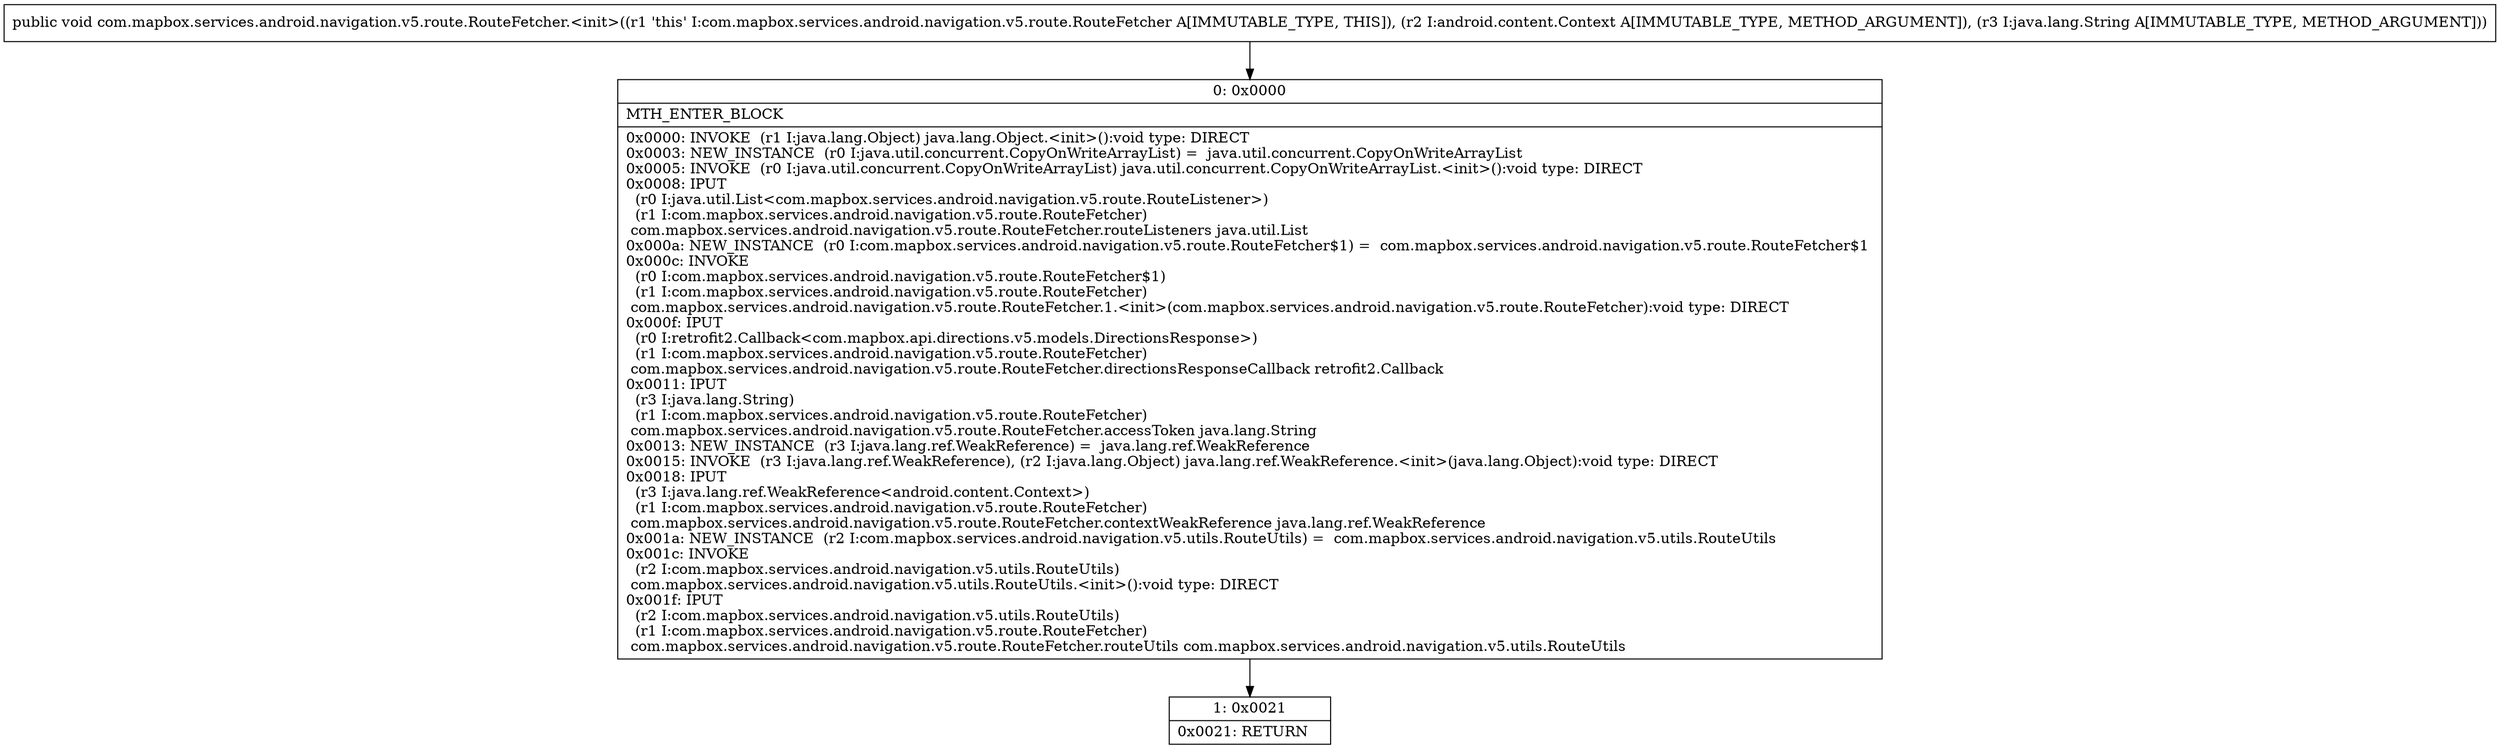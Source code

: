 digraph "CFG forcom.mapbox.services.android.navigation.v5.route.RouteFetcher.\<init\>(Landroid\/content\/Context;Ljava\/lang\/String;)V" {
Node_0 [shape=record,label="{0\:\ 0x0000|MTH_ENTER_BLOCK\l|0x0000: INVOKE  (r1 I:java.lang.Object) java.lang.Object.\<init\>():void type: DIRECT \l0x0003: NEW_INSTANCE  (r0 I:java.util.concurrent.CopyOnWriteArrayList) =  java.util.concurrent.CopyOnWriteArrayList \l0x0005: INVOKE  (r0 I:java.util.concurrent.CopyOnWriteArrayList) java.util.concurrent.CopyOnWriteArrayList.\<init\>():void type: DIRECT \l0x0008: IPUT  \l  (r0 I:java.util.List\<com.mapbox.services.android.navigation.v5.route.RouteListener\>)\l  (r1 I:com.mapbox.services.android.navigation.v5.route.RouteFetcher)\l com.mapbox.services.android.navigation.v5.route.RouteFetcher.routeListeners java.util.List \l0x000a: NEW_INSTANCE  (r0 I:com.mapbox.services.android.navigation.v5.route.RouteFetcher$1) =  com.mapbox.services.android.navigation.v5.route.RouteFetcher$1 \l0x000c: INVOKE  \l  (r0 I:com.mapbox.services.android.navigation.v5.route.RouteFetcher$1)\l  (r1 I:com.mapbox.services.android.navigation.v5.route.RouteFetcher)\l com.mapbox.services.android.navigation.v5.route.RouteFetcher.1.\<init\>(com.mapbox.services.android.navigation.v5.route.RouteFetcher):void type: DIRECT \l0x000f: IPUT  \l  (r0 I:retrofit2.Callback\<com.mapbox.api.directions.v5.models.DirectionsResponse\>)\l  (r1 I:com.mapbox.services.android.navigation.v5.route.RouteFetcher)\l com.mapbox.services.android.navigation.v5.route.RouteFetcher.directionsResponseCallback retrofit2.Callback \l0x0011: IPUT  \l  (r3 I:java.lang.String)\l  (r1 I:com.mapbox.services.android.navigation.v5.route.RouteFetcher)\l com.mapbox.services.android.navigation.v5.route.RouteFetcher.accessToken java.lang.String \l0x0013: NEW_INSTANCE  (r3 I:java.lang.ref.WeakReference) =  java.lang.ref.WeakReference \l0x0015: INVOKE  (r3 I:java.lang.ref.WeakReference), (r2 I:java.lang.Object) java.lang.ref.WeakReference.\<init\>(java.lang.Object):void type: DIRECT \l0x0018: IPUT  \l  (r3 I:java.lang.ref.WeakReference\<android.content.Context\>)\l  (r1 I:com.mapbox.services.android.navigation.v5.route.RouteFetcher)\l com.mapbox.services.android.navigation.v5.route.RouteFetcher.contextWeakReference java.lang.ref.WeakReference \l0x001a: NEW_INSTANCE  (r2 I:com.mapbox.services.android.navigation.v5.utils.RouteUtils) =  com.mapbox.services.android.navigation.v5.utils.RouteUtils \l0x001c: INVOKE  \l  (r2 I:com.mapbox.services.android.navigation.v5.utils.RouteUtils)\l com.mapbox.services.android.navigation.v5.utils.RouteUtils.\<init\>():void type: DIRECT \l0x001f: IPUT  \l  (r2 I:com.mapbox.services.android.navigation.v5.utils.RouteUtils)\l  (r1 I:com.mapbox.services.android.navigation.v5.route.RouteFetcher)\l com.mapbox.services.android.navigation.v5.route.RouteFetcher.routeUtils com.mapbox.services.android.navigation.v5.utils.RouteUtils \l}"];
Node_1 [shape=record,label="{1\:\ 0x0021|0x0021: RETURN   \l}"];
MethodNode[shape=record,label="{public void com.mapbox.services.android.navigation.v5.route.RouteFetcher.\<init\>((r1 'this' I:com.mapbox.services.android.navigation.v5.route.RouteFetcher A[IMMUTABLE_TYPE, THIS]), (r2 I:android.content.Context A[IMMUTABLE_TYPE, METHOD_ARGUMENT]), (r3 I:java.lang.String A[IMMUTABLE_TYPE, METHOD_ARGUMENT])) }"];
MethodNode -> Node_0;
Node_0 -> Node_1;
}

